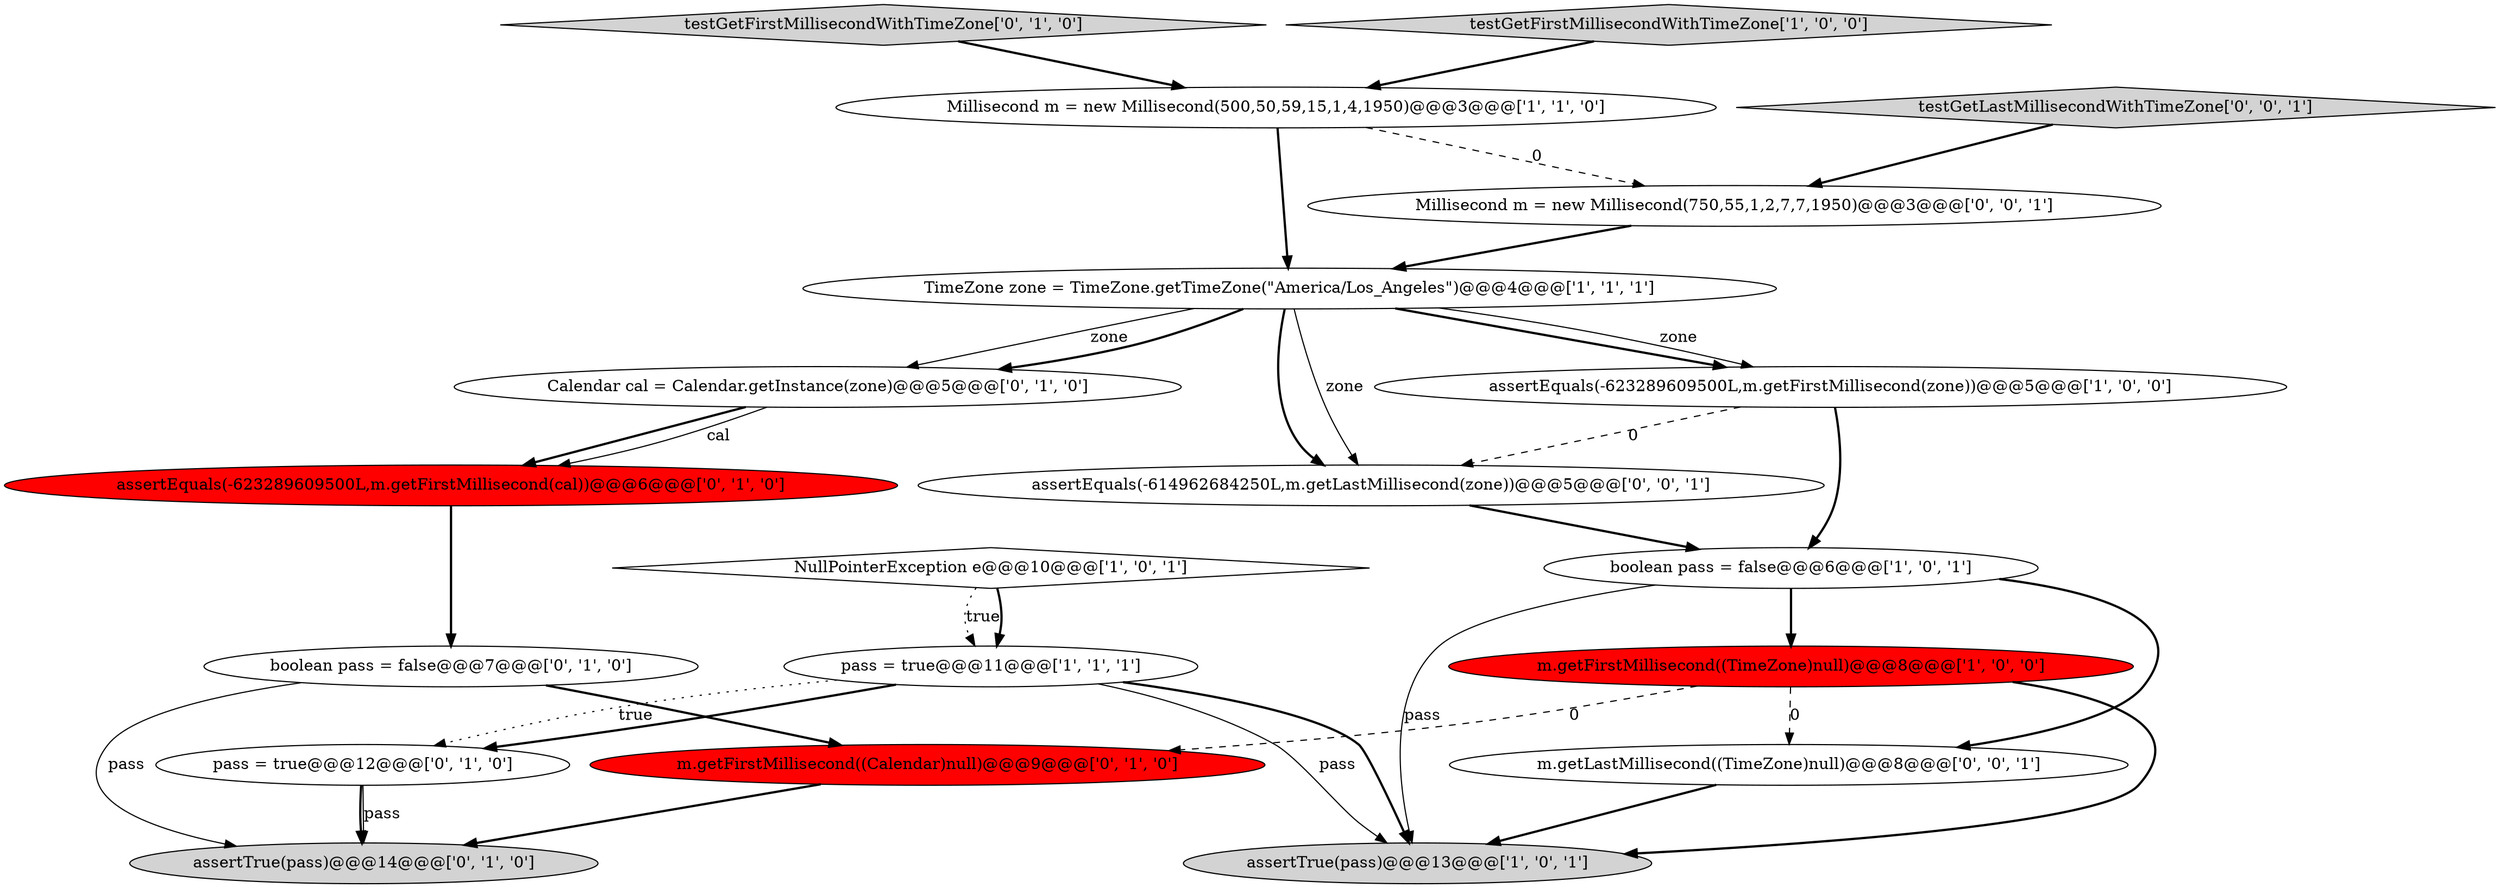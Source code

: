 digraph {
12 [style = filled, label = "assertEquals(-623289609500L,m.getFirstMillisecond(cal))@@@6@@@['0', '1', '0']", fillcolor = red, shape = ellipse image = "AAA1AAABBB2BBB"];
14 [style = filled, label = "boolean pass = false@@@7@@@['0', '1', '0']", fillcolor = white, shape = ellipse image = "AAA0AAABBB2BBB"];
0 [style = filled, label = "pass = true@@@11@@@['1', '1', '1']", fillcolor = white, shape = ellipse image = "AAA0AAABBB1BBB"];
11 [style = filled, label = "pass = true@@@12@@@['0', '1', '0']", fillcolor = white, shape = ellipse image = "AAA0AAABBB2BBB"];
19 [style = filled, label = "m.getLastMillisecond((TimeZone)null)@@@8@@@['0', '0', '1']", fillcolor = white, shape = ellipse image = "AAA0AAABBB3BBB"];
10 [style = filled, label = "testGetFirstMillisecondWithTimeZone['0', '1', '0']", fillcolor = lightgray, shape = diamond image = "AAA0AAABBB2BBB"];
17 [style = filled, label = "assertEquals(-614962684250L,m.getLastMillisecond(zone))@@@5@@@['0', '0', '1']", fillcolor = white, shape = ellipse image = "AAA0AAABBB3BBB"];
2 [style = filled, label = "m.getFirstMillisecond((TimeZone)null)@@@8@@@['1', '0', '0']", fillcolor = red, shape = ellipse image = "AAA1AAABBB1BBB"];
5 [style = filled, label = "Millisecond m = new Millisecond(500,50,59,15,1,4,1950)@@@3@@@['1', '1', '0']", fillcolor = white, shape = ellipse image = "AAA0AAABBB1BBB"];
6 [style = filled, label = "boolean pass = false@@@6@@@['1', '0', '1']", fillcolor = white, shape = ellipse image = "AAA0AAABBB1BBB"];
7 [style = filled, label = "testGetFirstMillisecondWithTimeZone['1', '0', '0']", fillcolor = lightgray, shape = diamond image = "AAA0AAABBB1BBB"];
1 [style = filled, label = "assertEquals(-623289609500L,m.getFirstMillisecond(zone))@@@5@@@['1', '0', '0']", fillcolor = white, shape = ellipse image = "AAA0AAABBB1BBB"];
18 [style = filled, label = "Millisecond m = new Millisecond(750,55,1,2,7,7,1950)@@@3@@@['0', '0', '1']", fillcolor = white, shape = ellipse image = "AAA0AAABBB3BBB"];
9 [style = filled, label = "m.getFirstMillisecond((Calendar)null)@@@9@@@['0', '1', '0']", fillcolor = red, shape = ellipse image = "AAA1AAABBB2BBB"];
13 [style = filled, label = "assertTrue(pass)@@@14@@@['0', '1', '0']", fillcolor = lightgray, shape = ellipse image = "AAA0AAABBB2BBB"];
16 [style = filled, label = "testGetLastMillisecondWithTimeZone['0', '0', '1']", fillcolor = lightgray, shape = diamond image = "AAA0AAABBB3BBB"];
15 [style = filled, label = "Calendar cal = Calendar.getInstance(zone)@@@5@@@['0', '1', '0']", fillcolor = white, shape = ellipse image = "AAA0AAABBB2BBB"];
4 [style = filled, label = "NullPointerException e@@@10@@@['1', '0', '1']", fillcolor = white, shape = diamond image = "AAA0AAABBB1BBB"];
8 [style = filled, label = "assertTrue(pass)@@@13@@@['1', '0', '1']", fillcolor = lightgray, shape = ellipse image = "AAA0AAABBB1BBB"];
3 [style = filled, label = "TimeZone zone = TimeZone.getTimeZone(\"America/Los_Angeles\")@@@4@@@['1', '1', '1']", fillcolor = white, shape = ellipse image = "AAA0AAABBB1BBB"];
5->3 [style = bold, label=""];
3->15 [style = solid, label="zone"];
18->3 [style = bold, label=""];
16->18 [style = bold, label=""];
14->13 [style = solid, label="pass"];
2->19 [style = dashed, label="0"];
3->1 [style = bold, label=""];
17->6 [style = bold, label=""];
3->1 [style = solid, label="zone"];
0->8 [style = solid, label="pass"];
4->0 [style = dotted, label="true"];
0->11 [style = bold, label=""];
3->15 [style = bold, label=""];
6->19 [style = bold, label=""];
5->18 [style = dashed, label="0"];
19->8 [style = bold, label=""];
4->0 [style = bold, label=""];
6->2 [style = bold, label=""];
7->5 [style = bold, label=""];
1->17 [style = dashed, label="0"];
1->6 [style = bold, label=""];
10->5 [style = bold, label=""];
2->9 [style = dashed, label="0"];
11->13 [style = bold, label=""];
12->14 [style = bold, label=""];
0->8 [style = bold, label=""];
6->8 [style = solid, label="pass"];
3->17 [style = bold, label=""];
3->17 [style = solid, label="zone"];
14->9 [style = bold, label=""];
15->12 [style = bold, label=""];
15->12 [style = solid, label="cal"];
11->13 [style = solid, label="pass"];
0->11 [style = dotted, label="true"];
2->8 [style = bold, label=""];
9->13 [style = bold, label=""];
}
